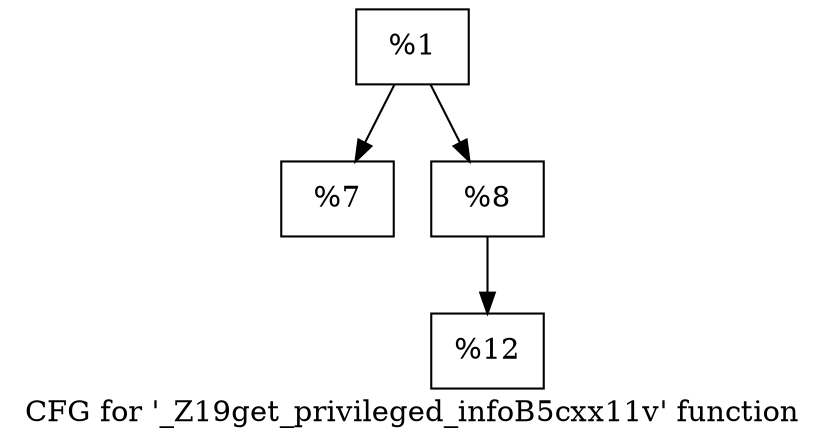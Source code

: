 digraph "CFG for '_Z19get_privileged_infoB5cxx11v' function" {
	label="CFG for '_Z19get_privileged_infoB5cxx11v' function";

	Node0x1889570 [shape=record,label="{%1}"];
	Node0x1889570 -> Node0x18895c0;
	Node0x1889570 -> Node0x1889610;
	Node0x18895c0 [shape=record,label="{%7}"];
	Node0x1889610 [shape=record,label="{%8}"];
	Node0x1889610 -> Node0x1889660;
	Node0x1889660 [shape=record,label="{%12}"];
}
